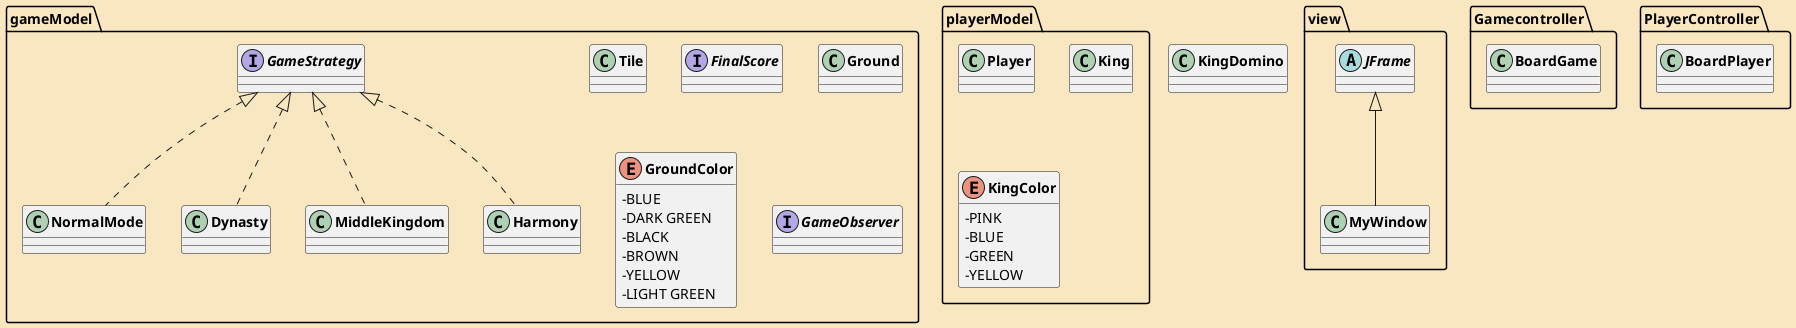 @startuml
'skinparam style strictuml
skinparam classAttributeIconSize 0
skinparam classFontStyle Bold
hide enum methods
skinparam BackgroundColor Strategy

'class main qui va executer le jeu
class KingDomino{
}


'package VIEW
package view{
    'application du jeu (design avec Swing)
    class MyWindow extends JFrame{

    }
    'JFRAME
    abstract class JFrame{
    }
}
'package CONTROLLER
package Gamecontroller{
    ' plateau de jeu
    class BoardGame{

    }
}
'package PlayerController
package PlayerController{
    'plateau du joueur
        class BoardPlayer{

        }
}
'package MODEL jeu
package gameModel{
    'tuiles numéroté
    class Tile{

    }
    'interface finalScore qui dit le score final du jeu (si la partie est terminé)
    interface FinalScore{

    }
    'coté de la tuile (droite ou gauche)
    class Ground{

    }
    'couleur des cotés de la tuile
    enum GroundColor{
    -BLUE
    -DARK GREEN
    -BLACK
    -BROWN
    -YELLOW
    -LIGHT GREEN
    }
    'strategy permettant de pouvoir choisir le jeu qu'on veut-


    interface GameStrategy{

    }
    class NormalMode implements GameStrategy{

    }
    'classe dynastie
    class Dynasty implements GameStrategy{

    }
    'class empire du milieu
    class MiddleKingdom implements GameStrategy{

    }

    'class harmonie
    class Harmony implements GameStrategy{

    }
    'interface observer qui va permettre de notifier les changements
    interface GameObserver{

    }
}
'package model joueur
package playerModel{
    'joueur
    class Player{

    }

    'roi
    class King{

    }

    'couleur du roi
    enum KingColor{
    -PINK
    -BLUE
    -GREEN
    -YELLOW
    }


}

@enduml